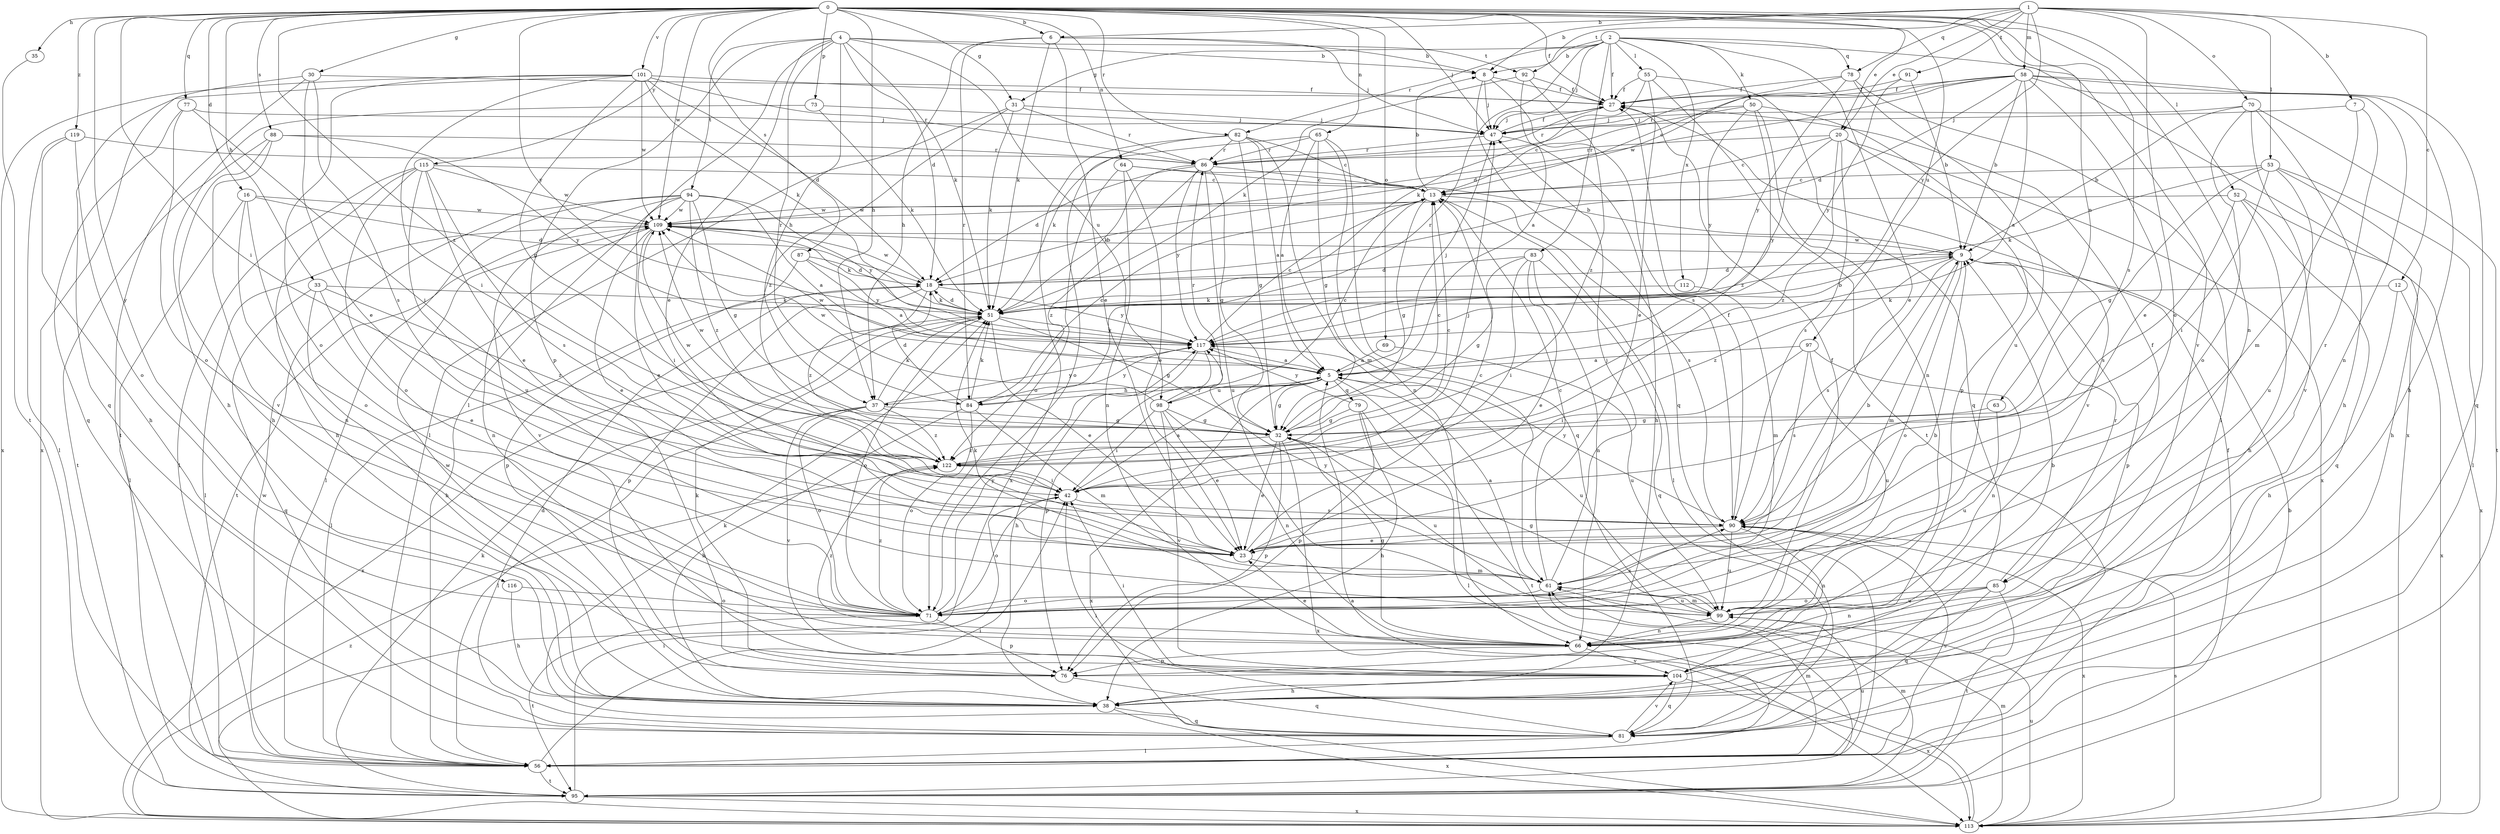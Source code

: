 strict digraph  {
0;
1;
2;
4;
5;
6;
7;
8;
9;
12;
13;
16;
18;
20;
23;
27;
30;
31;
32;
33;
35;
37;
38;
42;
47;
50;
51;
52;
53;
55;
56;
58;
61;
63;
64;
65;
66;
69;
70;
71;
73;
76;
77;
78;
79;
81;
82;
83;
84;
85;
86;
87;
88;
90;
91;
92;
94;
95;
97;
98;
99;
101;
104;
109;
112;
113;
115;
116;
117;
119;
122;
0 -> 6  [label=b];
0 -> 16  [label=d];
0 -> 20  [label=e];
0 -> 27  [label=f];
0 -> 30  [label=g];
0 -> 31  [label=g];
0 -> 33  [label=h];
0 -> 35  [label=h];
0 -> 37  [label=h];
0 -> 42  [label=i];
0 -> 47  [label=j];
0 -> 52  [label=l];
0 -> 63  [label=n];
0 -> 64  [label=n];
0 -> 65  [label=n];
0 -> 66  [label=n];
0 -> 69  [label=o];
0 -> 73  [label=p];
0 -> 77  [label=q];
0 -> 82  [label=r];
0 -> 87  [label=s];
0 -> 88  [label=s];
0 -> 90  [label=s];
0 -> 97  [label=u];
0 -> 101  [label=v];
0 -> 104  [label=v];
0 -> 109  [label=w];
0 -> 115  [label=y];
0 -> 116  [label=y];
0 -> 117  [label=y];
0 -> 119  [label=z];
0 -> 122  [label=z];
1 -> 6  [label=b];
1 -> 7  [label=b];
1 -> 8  [label=b];
1 -> 12  [label=c];
1 -> 20  [label=e];
1 -> 53  [label=l];
1 -> 58  [label=m];
1 -> 70  [label=o];
1 -> 71  [label=o];
1 -> 78  [label=q];
1 -> 91  [label=t];
1 -> 92  [label=t];
1 -> 117  [label=y];
2 -> 8  [label=b];
2 -> 23  [label=e];
2 -> 27  [label=f];
2 -> 31  [label=g];
2 -> 47  [label=j];
2 -> 50  [label=k];
2 -> 55  [label=l];
2 -> 78  [label=q];
2 -> 82  [label=r];
2 -> 83  [label=r];
2 -> 84  [label=r];
2 -> 112  [label=x];
2 -> 113  [label=x];
4 -> 8  [label=b];
4 -> 18  [label=d];
4 -> 23  [label=e];
4 -> 37  [label=h];
4 -> 51  [label=k];
4 -> 56  [label=l];
4 -> 76  [label=p];
4 -> 84  [label=r];
4 -> 92  [label=t];
4 -> 94  [label=t];
4 -> 98  [label=u];
5 -> 32  [label=g];
5 -> 37  [label=h];
5 -> 47  [label=j];
5 -> 79  [label=q];
5 -> 84  [label=r];
5 -> 95  [label=t];
5 -> 98  [label=u];
5 -> 99  [label=u];
5 -> 109  [label=w];
5 -> 113  [label=x];
6 -> 8  [label=b];
6 -> 23  [label=e];
6 -> 37  [label=h];
6 -> 47  [label=j];
6 -> 51  [label=k];
6 -> 84  [label=r];
7 -> 47  [label=j];
7 -> 61  [label=m];
7 -> 85  [label=r];
8 -> 27  [label=f];
8 -> 47  [label=j];
8 -> 81  [label=q];
8 -> 90  [label=s];
9 -> 18  [label=d];
9 -> 61  [label=m];
9 -> 71  [label=o];
9 -> 76  [label=p];
9 -> 85  [label=r];
9 -> 90  [label=s];
9 -> 109  [label=w];
9 -> 122  [label=z];
12 -> 38  [label=h];
12 -> 51  [label=k];
12 -> 113  [label=x];
13 -> 8  [label=b];
13 -> 32  [label=g];
13 -> 56  [label=l];
13 -> 90  [label=s];
13 -> 109  [label=w];
16 -> 18  [label=d];
16 -> 56  [label=l];
16 -> 66  [label=n];
16 -> 71  [label=o];
16 -> 109  [label=w];
18 -> 51  [label=k];
18 -> 56  [label=l];
18 -> 76  [label=p];
18 -> 109  [label=w];
18 -> 117  [label=y];
18 -> 122  [label=z];
20 -> 13  [label=c];
20 -> 86  [label=r];
20 -> 90  [label=s];
20 -> 104  [label=v];
20 -> 113  [label=x];
20 -> 117  [label=y];
20 -> 122  [label=z];
23 -> 9  [label=b];
23 -> 13  [label=c];
23 -> 61  [label=m];
27 -> 47  [label=j];
27 -> 86  [label=r];
30 -> 23  [label=e];
30 -> 27  [label=f];
30 -> 90  [label=s];
30 -> 95  [label=t];
30 -> 113  [label=x];
31 -> 47  [label=j];
31 -> 51  [label=k];
31 -> 56  [label=l];
31 -> 86  [label=r];
31 -> 122  [label=z];
32 -> 13  [label=c];
32 -> 23  [label=e];
32 -> 76  [label=p];
32 -> 99  [label=u];
32 -> 109  [label=w];
32 -> 113  [label=x];
32 -> 122  [label=z];
33 -> 23  [label=e];
33 -> 38  [label=h];
33 -> 51  [label=k];
33 -> 81  [label=q];
33 -> 122  [label=z];
35 -> 95  [label=t];
37 -> 32  [label=g];
37 -> 51  [label=k];
37 -> 56  [label=l];
37 -> 71  [label=o];
37 -> 104  [label=v];
37 -> 117  [label=y];
37 -> 122  [label=z];
38 -> 81  [label=q];
38 -> 109  [label=w];
38 -> 113  [label=x];
42 -> 5  [label=a];
42 -> 47  [label=j];
42 -> 71  [label=o];
42 -> 90  [label=s];
47 -> 27  [label=f];
47 -> 38  [label=h];
47 -> 86  [label=r];
50 -> 13  [label=c];
50 -> 47  [label=j];
50 -> 66  [label=n];
50 -> 76  [label=p];
50 -> 117  [label=y];
50 -> 122  [label=z];
51 -> 9  [label=b];
51 -> 18  [label=d];
51 -> 23  [label=e];
51 -> 32  [label=g];
51 -> 71  [label=o];
51 -> 113  [label=x];
51 -> 117  [label=y];
52 -> 38  [label=h];
52 -> 81  [label=q];
52 -> 90  [label=s];
52 -> 109  [label=w];
52 -> 113  [label=x];
53 -> 13  [label=c];
53 -> 32  [label=g];
53 -> 38  [label=h];
53 -> 42  [label=i];
53 -> 51  [label=k];
53 -> 56  [label=l];
53 -> 99  [label=u];
55 -> 23  [label=e];
55 -> 27  [label=f];
55 -> 51  [label=k];
55 -> 81  [label=q];
55 -> 95  [label=t];
56 -> 9  [label=b];
56 -> 42  [label=i];
56 -> 61  [label=m];
56 -> 90  [label=s];
56 -> 95  [label=t];
56 -> 99  [label=u];
56 -> 109  [label=w];
58 -> 5  [label=a];
58 -> 9  [label=b];
58 -> 13  [label=c];
58 -> 18  [label=d];
58 -> 23  [label=e];
58 -> 27  [label=f];
58 -> 38  [label=h];
58 -> 66  [label=n];
58 -> 81  [label=q];
58 -> 86  [label=r];
58 -> 109  [label=w];
61 -> 5  [label=a];
61 -> 13  [label=c];
61 -> 47  [label=j];
61 -> 51  [label=k];
61 -> 71  [label=o];
61 -> 99  [label=u];
61 -> 117  [label=y];
63 -> 32  [label=g];
63 -> 99  [label=u];
64 -> 9  [label=b];
64 -> 13  [label=c];
64 -> 23  [label=e];
64 -> 66  [label=n];
64 -> 71  [label=o];
65 -> 5  [label=a];
65 -> 32  [label=g];
65 -> 51  [label=k];
65 -> 66  [label=n];
65 -> 81  [label=q];
65 -> 86  [label=r];
66 -> 23  [label=e];
66 -> 32  [label=g];
66 -> 76  [label=p];
66 -> 104  [label=v];
66 -> 122  [label=z];
69 -> 5  [label=a];
69 -> 99  [label=u];
70 -> 9  [label=b];
70 -> 38  [label=h];
70 -> 47  [label=j];
70 -> 71  [label=o];
70 -> 95  [label=t];
70 -> 104  [label=v];
71 -> 9  [label=b];
71 -> 76  [label=p];
71 -> 90  [label=s];
71 -> 95  [label=t];
71 -> 117  [label=y];
71 -> 122  [label=z];
73 -> 38  [label=h];
73 -> 47  [label=j];
73 -> 51  [label=k];
76 -> 51  [label=k];
76 -> 81  [label=q];
77 -> 42  [label=i];
77 -> 47  [label=j];
77 -> 71  [label=o];
77 -> 81  [label=q];
78 -> 18  [label=d];
78 -> 27  [label=f];
78 -> 56  [label=l];
78 -> 99  [label=u];
78 -> 117  [label=y];
79 -> 32  [label=g];
79 -> 38  [label=h];
79 -> 56  [label=l];
79 -> 76  [label=p];
79 -> 117  [label=y];
81 -> 18  [label=d];
81 -> 42  [label=i];
81 -> 51  [label=k];
81 -> 56  [label=l];
81 -> 104  [label=v];
82 -> 5  [label=a];
82 -> 13  [label=c];
82 -> 32  [label=g];
82 -> 61  [label=m];
82 -> 71  [label=o];
82 -> 86  [label=r];
82 -> 113  [label=x];
83 -> 18  [label=d];
83 -> 23  [label=e];
83 -> 32  [label=g];
83 -> 42  [label=i];
83 -> 66  [label=n];
83 -> 81  [label=q];
84 -> 13  [label=c];
84 -> 18  [label=d];
84 -> 38  [label=h];
84 -> 51  [label=k];
84 -> 61  [label=m];
84 -> 71  [label=o];
84 -> 117  [label=y];
85 -> 27  [label=f];
85 -> 66  [label=n];
85 -> 71  [label=o];
85 -> 81  [label=q];
85 -> 95  [label=t];
85 -> 99  [label=u];
86 -> 13  [label=c];
86 -> 18  [label=d];
86 -> 32  [label=g];
86 -> 51  [label=k];
86 -> 99  [label=u];
86 -> 117  [label=y];
86 -> 122  [label=z];
87 -> 5  [label=a];
87 -> 18  [label=d];
87 -> 76  [label=p];
87 -> 117  [label=y];
88 -> 38  [label=h];
88 -> 86  [label=r];
88 -> 95  [label=t];
88 -> 104  [label=v];
88 -> 117  [label=y];
90 -> 23  [label=e];
90 -> 27  [label=f];
90 -> 66  [label=n];
90 -> 99  [label=u];
90 -> 113  [label=x];
90 -> 117  [label=y];
91 -> 9  [label=b];
91 -> 27  [label=f];
91 -> 117  [label=y];
92 -> 5  [label=a];
92 -> 27  [label=f];
92 -> 51  [label=k];
92 -> 122  [label=z];
94 -> 5  [label=a];
94 -> 23  [label=e];
94 -> 32  [label=g];
94 -> 56  [label=l];
94 -> 95  [label=t];
94 -> 104  [label=v];
94 -> 109  [label=w];
94 -> 117  [label=y];
94 -> 122  [label=z];
95 -> 27  [label=f];
95 -> 42  [label=i];
95 -> 51  [label=k];
95 -> 61  [label=m];
95 -> 113  [label=x];
97 -> 5  [label=a];
97 -> 42  [label=i];
97 -> 66  [label=n];
97 -> 90  [label=s];
97 -> 99  [label=u];
98 -> 13  [label=c];
98 -> 23  [label=e];
98 -> 32  [label=g];
98 -> 42  [label=i];
98 -> 66  [label=n];
98 -> 86  [label=r];
98 -> 104  [label=v];
98 -> 109  [label=w];
99 -> 27  [label=f];
99 -> 32  [label=g];
99 -> 61  [label=m];
99 -> 66  [label=n];
101 -> 18  [label=d];
101 -> 27  [label=f];
101 -> 32  [label=g];
101 -> 42  [label=i];
101 -> 51  [label=k];
101 -> 71  [label=o];
101 -> 81  [label=q];
101 -> 86  [label=r];
101 -> 109  [label=w];
101 -> 113  [label=x];
104 -> 9  [label=b];
104 -> 38  [label=h];
104 -> 42  [label=i];
104 -> 81  [label=q];
104 -> 113  [label=x];
109 -> 9  [label=b];
109 -> 23  [label=e];
109 -> 42  [label=i];
109 -> 51  [label=k];
109 -> 56  [label=l];
109 -> 66  [label=n];
112 -> 51  [label=k];
112 -> 61  [label=m];
113 -> 5  [label=a];
113 -> 61  [label=m];
113 -> 90  [label=s];
113 -> 99  [label=u];
113 -> 122  [label=z];
115 -> 13  [label=c];
115 -> 23  [label=e];
115 -> 38  [label=h];
115 -> 56  [label=l];
115 -> 71  [label=o];
115 -> 90  [label=s];
115 -> 99  [label=u];
115 -> 109  [label=w];
116 -> 38  [label=h];
116 -> 71  [label=o];
117 -> 5  [label=a];
117 -> 13  [label=c];
117 -> 38  [label=h];
117 -> 76  [label=p];
119 -> 38  [label=h];
119 -> 56  [label=l];
119 -> 71  [label=o];
119 -> 86  [label=r];
122 -> 13  [label=c];
122 -> 42  [label=i];
122 -> 109  [label=w];
}
